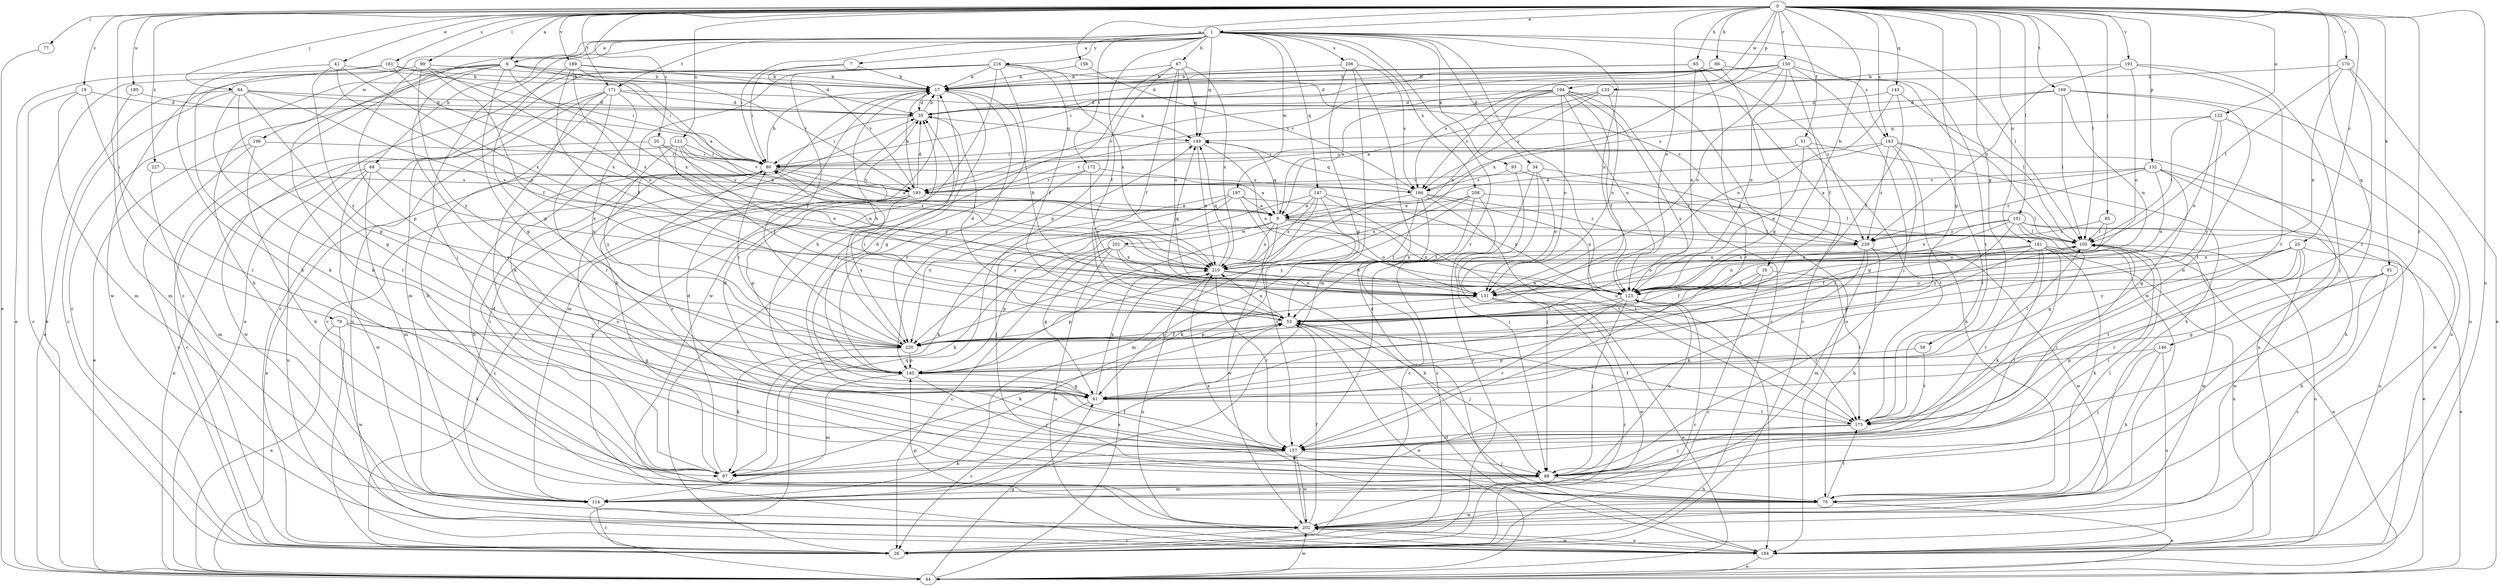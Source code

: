 strict digraph  {
0;
1;
6;
7;
9;
16;
17;
19;
20;
23;
26;
34;
35;
41;
44;
51;
53;
56;
61;
65;
66;
67;
68;
70;
77;
79;
80;
84;
85;
88;
91;
93;
97;
99;
101;
105;
114;
121;
122;
123;
131;
132;
133;
140;
143;
146;
147;
149;
150;
157;
158;
161;
163;
166;
169;
170;
171;
172;
175;
180;
181;
184;
189;
191;
193;
194;
196;
197;
201;
202;
206;
208;
210;
216;
220;
227;
229;
0 -> 1  [label=a];
0 -> 6  [label=a];
0 -> 16  [label=b];
0 -> 19  [label=c];
0 -> 20  [label=c];
0 -> 23  [label=c];
0 -> 41  [label=e];
0 -> 51  [label=f];
0 -> 56  [label=g];
0 -> 61  [label=g];
0 -> 65  [label=h];
0 -> 66  [label=h];
0 -> 77  [label=i];
0 -> 79  [label=i];
0 -> 84  [label=j];
0 -> 85  [label=j];
0 -> 91  [label=k];
0 -> 99  [label=l];
0 -> 101  [label=l];
0 -> 105  [label=l];
0 -> 121  [label=n];
0 -> 122  [label=n];
0 -> 123  [label=n];
0 -> 132  [label=p];
0 -> 133  [label=p];
0 -> 143  [label=q];
0 -> 146  [label=q];
0 -> 150  [label=r];
0 -> 157  [label=r];
0 -> 158  [label=s];
0 -> 161  [label=s];
0 -> 163  [label=s];
0 -> 169  [label=t];
0 -> 170  [label=t];
0 -> 171  [label=t];
0 -> 180  [label=u];
0 -> 181  [label=u];
0 -> 184  [label=u];
0 -> 189  [label=v];
0 -> 191  [label=v];
0 -> 194  [label=w];
0 -> 227  [label=z];
1 -> 6  [label=a];
1 -> 7  [label=a];
1 -> 26  [label=c];
1 -> 34  [label=d];
1 -> 53  [label=f];
1 -> 67  [label=h];
1 -> 68  [label=h];
1 -> 80  [label=i];
1 -> 88  [label=j];
1 -> 93  [label=k];
1 -> 105  [label=l];
1 -> 123  [label=n];
1 -> 147  [label=q];
1 -> 149  [label=q];
1 -> 157  [label=r];
1 -> 163  [label=s];
1 -> 171  [label=t];
1 -> 172  [label=t];
1 -> 184  [label=u];
1 -> 196  [label=w];
1 -> 197  [label=w];
1 -> 206  [label=x];
1 -> 208  [label=x];
1 -> 216  [label=y];
6 -> 17  [label=b];
6 -> 26  [label=c];
6 -> 44  [label=e];
6 -> 61  [label=g];
6 -> 70  [label=h];
6 -> 80  [label=i];
6 -> 97  [label=k];
6 -> 157  [label=r];
6 -> 193  [label=v];
6 -> 210  [label=x];
7 -> 17  [label=b];
7 -> 80  [label=i];
7 -> 193  [label=v];
9 -> 97  [label=k];
9 -> 105  [label=l];
9 -> 123  [label=n];
9 -> 131  [label=o];
9 -> 149  [label=q];
9 -> 201  [label=w];
9 -> 202  [label=w];
9 -> 210  [label=x];
16 -> 26  [label=c];
16 -> 53  [label=f];
16 -> 123  [label=n];
16 -> 175  [label=t];
17 -> 26  [label=c];
17 -> 35  [label=d];
17 -> 61  [label=g];
17 -> 140  [label=p];
17 -> 184  [label=u];
19 -> 26  [label=c];
19 -> 35  [label=d];
19 -> 114  [label=m];
19 -> 157  [label=r];
20 -> 26  [label=c];
20 -> 80  [label=i];
20 -> 123  [label=n];
20 -> 210  [label=x];
23 -> 44  [label=e];
23 -> 123  [label=n];
23 -> 157  [label=r];
23 -> 175  [label=t];
23 -> 202  [label=w];
23 -> 210  [label=x];
23 -> 220  [label=y];
34 -> 26  [label=c];
34 -> 88  [label=j];
34 -> 131  [label=o];
34 -> 193  [label=v];
34 -> 229  [label=z];
35 -> 17  [label=b];
35 -> 80  [label=i];
35 -> 114  [label=m];
35 -> 149  [label=q];
41 -> 17  [label=b];
41 -> 97  [label=k];
41 -> 123  [label=n];
41 -> 210  [label=x];
41 -> 220  [label=y];
44 -> 61  [label=g];
44 -> 149  [label=q];
44 -> 202  [label=w];
44 -> 210  [label=x];
51 -> 70  [label=h];
51 -> 80  [label=i];
51 -> 123  [label=n];
51 -> 175  [label=t];
51 -> 193  [label=v];
53 -> 35  [label=d];
53 -> 44  [label=e];
53 -> 80  [label=i];
53 -> 88  [label=j];
53 -> 97  [label=k];
53 -> 105  [label=l];
53 -> 210  [label=x];
53 -> 220  [label=y];
56 -> 140  [label=p];
56 -> 175  [label=t];
61 -> 17  [label=b];
61 -> 26  [label=c];
61 -> 175  [label=t];
61 -> 210  [label=x];
65 -> 17  [label=b];
65 -> 35  [label=d];
65 -> 123  [label=n];
65 -> 157  [label=r];
65 -> 229  [label=z];
66 -> 17  [label=b];
66 -> 35  [label=d];
66 -> 61  [label=g];
66 -> 166  [label=s];
66 -> 202  [label=w];
67 -> 17  [label=b];
67 -> 26  [label=c];
67 -> 53  [label=f];
67 -> 123  [label=n];
67 -> 140  [label=p];
67 -> 149  [label=q];
67 -> 210  [label=x];
68 -> 44  [label=e];
68 -> 114  [label=m];
68 -> 123  [label=n];
68 -> 184  [label=u];
68 -> 193  [label=v];
68 -> 202  [label=w];
70 -> 44  [label=e];
70 -> 175  [label=t];
70 -> 202  [label=w];
70 -> 210  [label=x];
77 -> 44  [label=e];
79 -> 44  [label=e];
79 -> 61  [label=g];
79 -> 97  [label=k];
79 -> 202  [label=w];
79 -> 220  [label=y];
80 -> 9  [label=a];
80 -> 17  [label=b];
80 -> 44  [label=e];
80 -> 70  [label=h];
80 -> 88  [label=j];
80 -> 157  [label=r];
80 -> 166  [label=s];
80 -> 193  [label=v];
84 -> 26  [label=c];
84 -> 35  [label=d];
84 -> 44  [label=e];
84 -> 61  [label=g];
84 -> 80  [label=i];
84 -> 140  [label=p];
84 -> 157  [label=r];
84 -> 210  [label=x];
85 -> 105  [label=l];
85 -> 131  [label=o];
85 -> 229  [label=z];
88 -> 70  [label=h];
88 -> 105  [label=l];
88 -> 114  [label=m];
88 -> 123  [label=n];
91 -> 26  [label=c];
91 -> 61  [label=g];
91 -> 70  [label=h];
91 -> 131  [label=o];
93 -> 88  [label=j];
93 -> 166  [label=s];
93 -> 229  [label=z];
97 -> 17  [label=b];
97 -> 35  [label=d];
97 -> 80  [label=i];
99 -> 17  [label=b];
99 -> 53  [label=f];
99 -> 140  [label=p];
99 -> 202  [label=w];
99 -> 210  [label=x];
99 -> 220  [label=y];
101 -> 44  [label=e];
101 -> 61  [label=g];
101 -> 105  [label=l];
101 -> 123  [label=n];
101 -> 184  [label=u];
101 -> 210  [label=x];
101 -> 220  [label=y];
101 -> 229  [label=z];
105 -> 80  [label=i];
105 -> 131  [label=o];
105 -> 184  [label=u];
105 -> 202  [label=w];
105 -> 210  [label=x];
114 -> 26  [label=c];
114 -> 35  [label=d];
114 -> 53  [label=f];
114 -> 105  [label=l];
121 -> 9  [label=a];
121 -> 53  [label=f];
121 -> 80  [label=i];
121 -> 131  [label=o];
121 -> 193  [label=v];
121 -> 202  [label=w];
121 -> 220  [label=y];
122 -> 105  [label=l];
122 -> 123  [label=n];
122 -> 149  [label=q];
122 -> 184  [label=u];
122 -> 220  [label=y];
123 -> 26  [label=c];
123 -> 53  [label=f];
123 -> 88  [label=j];
123 -> 157  [label=r];
123 -> 175  [label=t];
131 -> 17  [label=b];
131 -> 26  [label=c];
131 -> 44  [label=e];
131 -> 140  [label=p];
131 -> 149  [label=q];
131 -> 202  [label=w];
132 -> 9  [label=a];
132 -> 61  [label=g];
132 -> 70  [label=h];
132 -> 123  [label=n];
132 -> 193  [label=v];
132 -> 202  [label=w];
132 -> 229  [label=z];
133 -> 9  [label=a];
133 -> 26  [label=c];
133 -> 35  [label=d];
133 -> 131  [label=o];
133 -> 166  [label=s];
140 -> 35  [label=d];
140 -> 61  [label=g];
140 -> 88  [label=j];
140 -> 105  [label=l];
140 -> 114  [label=m];
143 -> 35  [label=d];
143 -> 53  [label=f];
143 -> 105  [label=l];
143 -> 131  [label=o];
146 -> 70  [label=h];
146 -> 88  [label=j];
146 -> 140  [label=p];
146 -> 184  [label=u];
147 -> 9  [label=a];
147 -> 97  [label=k];
147 -> 114  [label=m];
147 -> 123  [label=n];
147 -> 175  [label=t];
147 -> 210  [label=x];
147 -> 220  [label=y];
149 -> 80  [label=i];
149 -> 123  [label=n];
149 -> 210  [label=x];
150 -> 17  [label=b];
150 -> 53  [label=f];
150 -> 80  [label=i];
150 -> 88  [label=j];
150 -> 123  [label=n];
150 -> 131  [label=o];
150 -> 175  [label=t];
150 -> 193  [label=v];
150 -> 210  [label=x];
157 -> 35  [label=d];
157 -> 88  [label=j];
157 -> 97  [label=k];
157 -> 105  [label=l];
157 -> 202  [label=w];
158 -> 17  [label=b];
158 -> 166  [label=s];
161 -> 17  [label=b];
161 -> 44  [label=e];
161 -> 80  [label=i];
161 -> 97  [label=k];
161 -> 210  [label=x];
163 -> 9  [label=a];
163 -> 61  [label=g];
163 -> 70  [label=h];
163 -> 80  [label=i];
163 -> 175  [label=t];
163 -> 184  [label=u];
163 -> 229  [label=z];
166 -> 26  [label=c];
166 -> 53  [label=f];
166 -> 123  [label=n];
166 -> 149  [label=q];
166 -> 175  [label=t];
166 -> 220  [label=y];
166 -> 229  [label=z];
169 -> 35  [label=d];
169 -> 105  [label=l];
169 -> 123  [label=n];
169 -> 166  [label=s];
169 -> 175  [label=t];
169 -> 184  [label=u];
170 -> 17  [label=b];
170 -> 44  [label=e];
170 -> 105  [label=l];
170 -> 123  [label=n];
170 -> 175  [label=t];
171 -> 35  [label=d];
171 -> 70  [label=h];
171 -> 88  [label=j];
171 -> 114  [label=m];
171 -> 149  [label=q];
171 -> 157  [label=r];
171 -> 184  [label=u];
171 -> 220  [label=y];
172 -> 9  [label=a];
172 -> 131  [label=o];
172 -> 193  [label=v];
172 -> 220  [label=y];
175 -> 53  [label=f];
175 -> 88  [label=j];
175 -> 157  [label=r];
180 -> 35  [label=d];
180 -> 114  [label=m];
181 -> 44  [label=e];
181 -> 53  [label=f];
181 -> 70  [label=h];
181 -> 88  [label=j];
181 -> 97  [label=k];
181 -> 123  [label=n];
181 -> 140  [label=p];
181 -> 157  [label=r];
181 -> 184  [label=u];
181 -> 210  [label=x];
184 -> 44  [label=e];
184 -> 53  [label=f];
184 -> 202  [label=w];
189 -> 9  [label=a];
189 -> 17  [label=b];
189 -> 35  [label=d];
189 -> 53  [label=f];
189 -> 131  [label=o];
189 -> 140  [label=p];
191 -> 17  [label=b];
191 -> 88  [label=j];
191 -> 131  [label=o];
191 -> 175  [label=t];
191 -> 229  [label=z];
193 -> 9  [label=a];
193 -> 17  [label=b];
193 -> 26  [label=c];
193 -> 35  [label=d];
193 -> 140  [label=p];
193 -> 220  [label=y];
194 -> 9  [label=a];
194 -> 26  [label=c];
194 -> 35  [label=d];
194 -> 53  [label=f];
194 -> 123  [label=n];
194 -> 131  [label=o];
194 -> 166  [label=s];
194 -> 184  [label=u];
194 -> 193  [label=v];
194 -> 210  [label=x];
194 -> 220  [label=y];
196 -> 26  [label=c];
196 -> 44  [label=e];
196 -> 70  [label=h];
196 -> 80  [label=i];
197 -> 9  [label=a];
197 -> 88  [label=j];
197 -> 97  [label=k];
197 -> 105  [label=l];
197 -> 157  [label=r];
197 -> 220  [label=y];
201 -> 26  [label=c];
201 -> 61  [label=g];
201 -> 70  [label=h];
201 -> 131  [label=o];
201 -> 140  [label=p];
201 -> 184  [label=u];
201 -> 210  [label=x];
202 -> 26  [label=c];
202 -> 53  [label=f];
202 -> 140  [label=p];
202 -> 157  [label=r];
202 -> 184  [label=u];
206 -> 17  [label=b];
206 -> 61  [label=g];
206 -> 114  [label=m];
206 -> 166  [label=s];
206 -> 184  [label=u];
208 -> 9  [label=a];
208 -> 26  [label=c];
208 -> 53  [label=f];
208 -> 105  [label=l];
208 -> 210  [label=x];
208 -> 220  [label=y];
210 -> 123  [label=n];
210 -> 131  [label=o];
210 -> 140  [label=p];
210 -> 149  [label=q];
210 -> 157  [label=r];
210 -> 184  [label=u];
216 -> 17  [label=b];
216 -> 26  [label=c];
216 -> 44  [label=e];
216 -> 53  [label=f];
216 -> 97  [label=k];
216 -> 157  [label=r];
216 -> 202  [label=w];
216 -> 210  [label=x];
216 -> 220  [label=y];
216 -> 229  [label=z];
220 -> 17  [label=b];
220 -> 53  [label=f];
220 -> 80  [label=i];
220 -> 97  [label=k];
220 -> 140  [label=p];
227 -> 114  [label=m];
227 -> 166  [label=s];
229 -> 70  [label=h];
229 -> 97  [label=k];
229 -> 114  [label=m];
229 -> 202  [label=w];
229 -> 210  [label=x];
}
